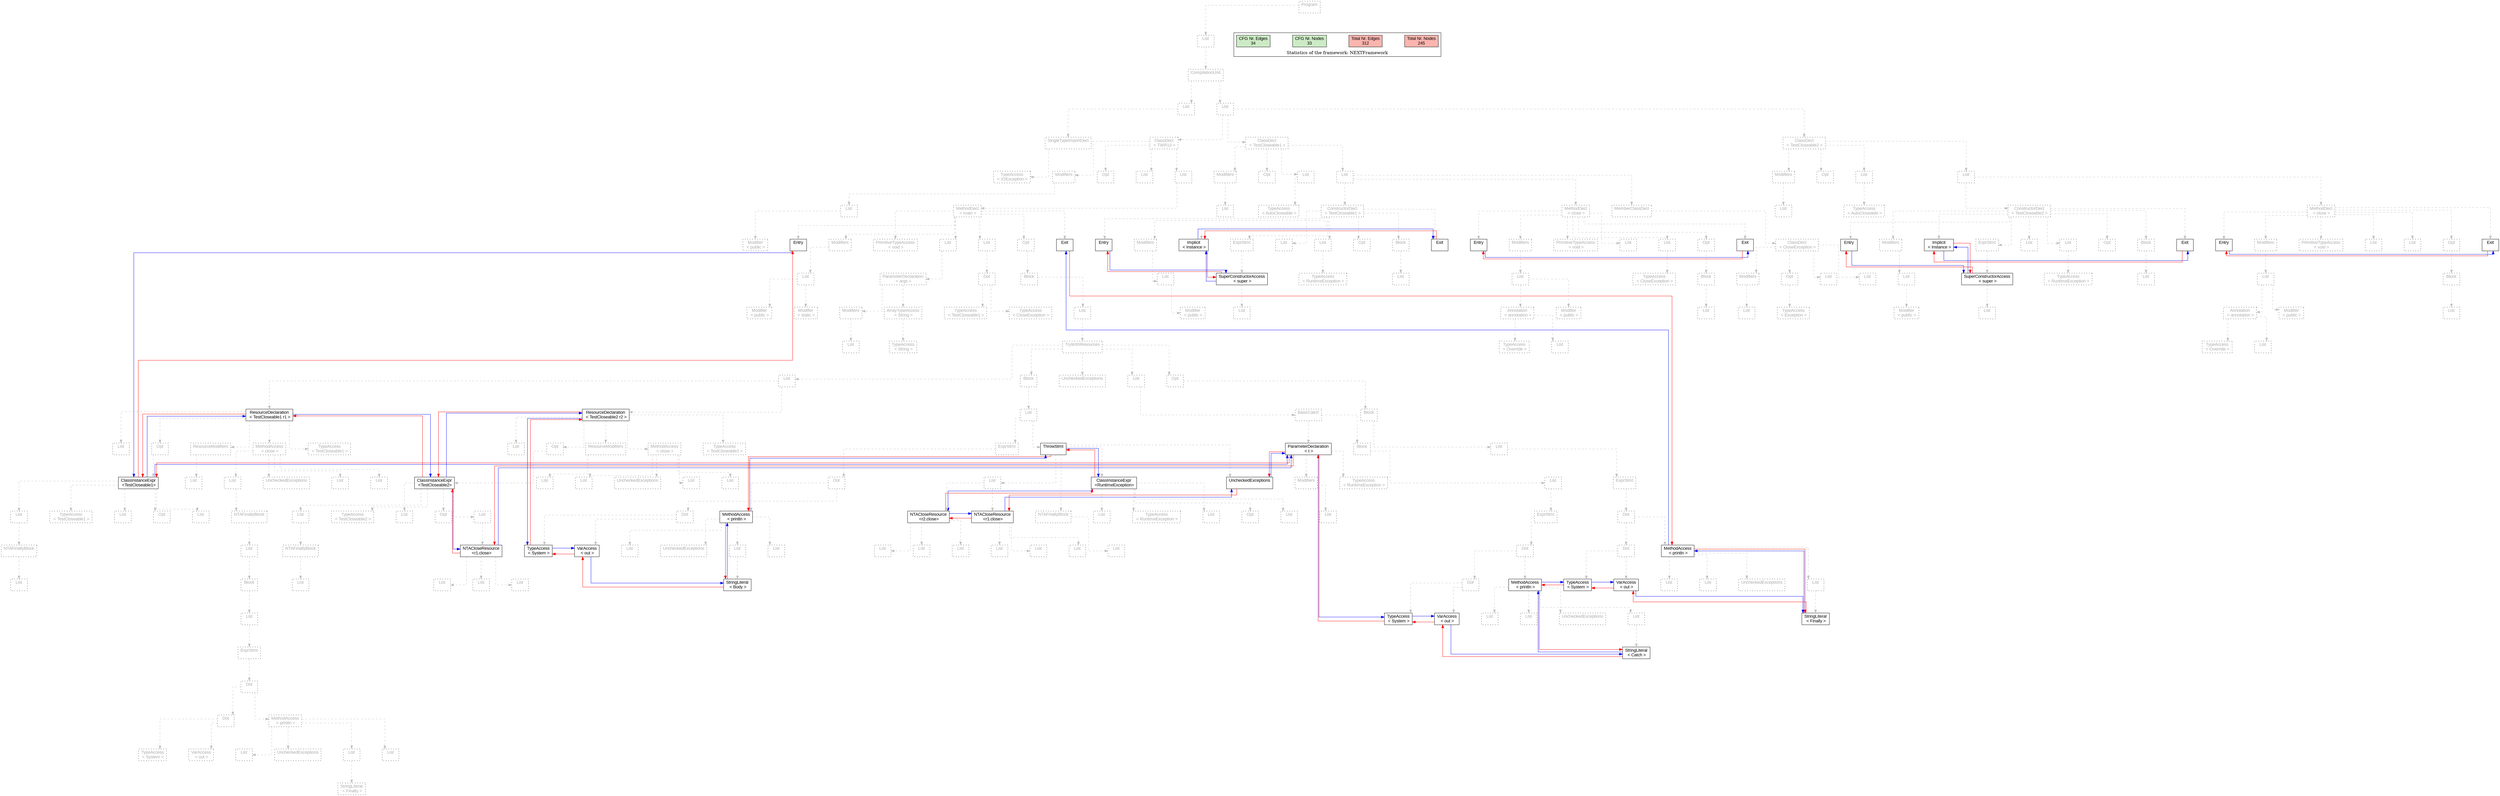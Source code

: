 digraph G {
graph [splines=ortho, nodesep="1", ranksep="1"]
node [shape=rect, fontname=Arial];
{ rank = same; "Program[0]"}
{ rank = same; "List[1]"}
{ rank = same; "CompilationUnit[2]"}
{ rank = same; "List[3]"; "List[6]"}
{ rank = same; "SingleTypeImportDecl[4]"; "ClassDecl[7]"; "ClassDecl[160]"; "ClassDecl[200]"}
{ rank = same; "TypeAccess[5]"; "Modifiers[8]"; "Opt[11]"; "List[12]"; "List[13]"; "Modifiers[161]"; "Opt[163]"; "List[164]"; "List[166]"; "Modifiers[201]"; "Opt[203]"; "List[204]"; "List[206]"}
{ rank = same; "List[9]"; "MethodDecl[14]"; "List[162]"; "TypeAccess[165]"; "ConstructorDecl[167]"; "MethodDecl[177]"; "MemberClassDecl[192]"; "List[202]"; "TypeAccess[205]"; "ConstructorDecl[207]"; "MethodDecl[217]"}
{ rank = same; "Modifier[10]"; "Entry[15]"; "Modifiers[16]"; "PrimitiveTypeAccess[20]"; "List[21]"; "List[27]"; "Opt[31]"; "Exit[32]"; "Entry[168]"; "Implicit[168]"; "Modifiers[168]"; "List[171]"; "List[172]"; "Opt[174]"; "Block[175]"; "Exit[168]"; "ExprStmt[177]"; "Entry[178]"; "Modifiers[179]"; "PrimitiveTypeAccess[185]"; "List[186]"; "List[187]"; "Opt[189]"; "Exit[190]"; "ClassDecl[193]"; "Entry[208]"; "Implicit[208]"; "Modifiers[208]"; "List[211]"; "List[212]"; "Opt[214]"; "Block[215]"; "Exit[208]"; "ExprStmt[217]"; "Entry[218]"; "Modifiers[219]"; "PrimitiveTypeAccess[225]"; "List[226]"; "List[227]"; "Opt[228]"; "Exit[229]"}
{ rank = same; "List[17]"; "ParameterDeclaration[22]"; "Dot[28]"; "Block[32]"; "List[169]"; "TypeAccess[173]"; "List[176]"; "SuperConstructorAccess[178]"; "List[180]"; "TypeAccess[188]"; "Block[190]"; "Modifiers[194]"; "Opt[196]"; "List[198]"; "List[199]"; "List[209]"; "TypeAccess[213]"; "List[216]"; "SuperConstructorAccess[218]"; "List[220]"; "Block[229]"}
{ rank = same; "Modifier[18]"; "Modifier[19]"; "Modifiers[23]"; "ArrayTypeAccess[25]"; "TypeAccess[29]"; "TypeAccess[30]"; "List[33]"; "Modifier[170]"; "List[179]"; "Annotation[181]"; "Modifier[184]"; "List[191]"; "List[195]"; "TypeAccess[197]"; "Modifier[210]"; "List[219]"; "Annotation[221]"; "Modifier[224]"; "List[230]"}
{ rank = same; "List[24]"; "TypeAccess[26]"; "TryWithResources[34]"; "TypeAccess[182]"; "List[183]"; "TypeAccess[222]"; "List[223]"}
{ rank = same; "List[35]"; "Block[93]"; "List[126]"; "Opt[145]"; "UncheckedExceptions[159]"}
{ rank = same; "ResourceDeclaration[36]"; "ResourceDeclaration[70]"; "List[94]"; "BasicCatch[127]"; "Block[146]"}
{ rank = same; "List[57]"; "Opt[58]"; "ResourceModifiers[67]"; "TypeAccess[69]"; "MethodAccess[37]"; "List[76]"; "Opt[77]"; "ResourceModifiers[90]"; "TypeAccess[92]"; "MethodAccess[71]"; "ExprStmt[95]"; "ThrowStmt[106]"; "ParameterDeclaration[128]"; "Block[132]"; "List[147]"}
{ rank = same; "ClassInstanceExpr[59]"; "List[68]"; "List[39]"; "List[40]"; "List[41]"; "UncheckedExceptions[38]"; "ClassInstanceExpr[78]"; "List[91]"; "List[73]"; "List[74]"; "List[75]"; "UncheckedExceptions[72]"; "Dot[96]"; "ClassInstanceExpr[108]"; "UncheckedExceptions[107]"; "List[117]"; "Modifiers[129]"; "TypeAccess[131]"; "List[133]"; "ExprStmt[148]"}
{ rank = same; "TypeAccess[60]"; "List[61]"; "Opt[62]"; "List[63]"; "List[64]"; "NTAFinallyBlock[42]"; "TypeAccess[79]"; "List[80]"; "Opt[81]"; "List[82]"; "List[87]"; "Dot[97]"; "MethodAccess[100]"; "TypeAccess[109]"; "List[110]"; "Opt[111]"; "List[112]"; "List[113]"; "NTAFinallyBlock[115]"; "NTACloseResource[118]"; "NTACloseResource[122]"; "List[130]"; "ExprStmt[134]"; "Dot[149]"}
{ rank = same; "NTAFinallyBlock[65]"; "List[43]"; "NTACloseResource[83]"; "NTAFinallyBlock[88]"; "TypeAccess[98]"; "VarAccess[99]"; "List[102]"; "List[104]"; "List[105]"; "UncheckedExceptions[101]"; "List[116]"; "List[119]"; "List[120]"; "List[121]"; "List[123]"; "List[124]"; "List[125]"; "Dot[135]"; "Dot[150]"; "MethodAccess[153]"}
{ rank = same; "List[66]"; "Block[44]"; "List[84]"; "List[85]"; "List[86]"; "List[89]"; "StringLiteral[103]"; "Dot[136]"; "MethodAccess[139]"; "TypeAccess[151]"; "VarAccess[152]"; "List[155]"; "List[157]"; "List[158]"; "UncheckedExceptions[154]"}
{ rank = same; "List[45]"; "TypeAccess[137]"; "VarAccess[138]"; "List[141]"; "List[143]"; "List[144]"; "UncheckedExceptions[140]"; "StringLiteral[156]"}
{ rank = same; "ExprStmt[46]"; "StringLiteral[142]"}
{ rank = same; "Dot[47]"}
{ rank = same; "Dot[48]"; "MethodAccess[51]"}
{ rank = same; "TypeAccess[49]"; "VarAccess[50]"; "List[53]"; "List[55]"; "List[56]"; "UncheckedExceptions[52]"}
{ rank = same; "StringLiteral[54]"}
"Program[0]" [label="Program\n ", style= dotted   fillcolor="#eeeeee" fontcolor="#aaaaaa"  ]
"List[1]" [label="List\n ", style= dotted   fillcolor="#eeeeee" fontcolor="#aaaaaa"  ]
"CompilationUnit[2]" [label="CompilationUnit\n ", style= dotted   fillcolor="#eeeeee" fontcolor="#aaaaaa"  ]
"List[3]" [label="List\n ", style= dotted   fillcolor="#eeeeee" fontcolor="#aaaaaa"  ]
"SingleTypeImportDecl[4]" [label="SingleTypeImportDecl\n ", style= dotted   fillcolor="#eeeeee" fontcolor="#aaaaaa"  ]
"TypeAccess[5]" [label="TypeAccess\n < IOException >", style= dotted   fillcolor="#eeeeee" fontcolor="#aaaaaa"  ]
"List[6]" [label="List\n ", style= dotted   fillcolor="#eeeeee" fontcolor="#aaaaaa"  ]
"ClassDecl[7]" [label="ClassDecl\n < TWR13 >", style= dotted   fillcolor="#eeeeee" fontcolor="#aaaaaa"  ]
"Modifiers[8]" [label="Modifiers\n ", style= dotted   fillcolor="#eeeeee" fontcolor="#aaaaaa"  ]
"List[9]" [label="List\n ", style= dotted   fillcolor="#eeeeee" fontcolor="#aaaaaa"  ]
"Modifier[10]" [label="Modifier\n < public >", style= dotted   fillcolor="#eeeeee" fontcolor="#aaaaaa"  ]
"Opt[11]" [label="Opt\n ", style= dotted   fillcolor="#eeeeee" fontcolor="#aaaaaa"  ]
"List[12]" [label="List\n ", style= dotted   fillcolor="#eeeeee" fontcolor="#aaaaaa"  ]
"List[13]" [label="List\n ", style= dotted   fillcolor="#eeeeee" fontcolor="#aaaaaa"  ]
"MethodDecl[14]" [label="MethodDecl\n < main >", style= dotted   fillcolor="#eeeeee" fontcolor="#aaaaaa"  ]
"Entry[15]" [label="Entry\n ", fillcolor=white   style=filled  ]
"Modifiers[16]" [label="Modifiers\n ", style= dotted   fillcolor="#eeeeee" fontcolor="#aaaaaa"  ]
"List[17]" [label="List\n ", style= dotted   fillcolor="#eeeeee" fontcolor="#aaaaaa"  ]
"Modifier[18]" [label="Modifier\n < public >", style= dotted   fillcolor="#eeeeee" fontcolor="#aaaaaa"  ]
"Modifier[19]" [label="Modifier\n < static >", style= dotted   fillcolor="#eeeeee" fontcolor="#aaaaaa"  ]
"PrimitiveTypeAccess[20]" [label="PrimitiveTypeAccess\n < void >", style= dotted   fillcolor="#eeeeee" fontcolor="#aaaaaa"  ]
"List[21]" [label="List\n ", style= dotted   fillcolor="#eeeeee" fontcolor="#aaaaaa"  ]
"ParameterDeclaration[22]" [label="ParameterDeclaration\n < args >", style= dotted   fillcolor="#eeeeee" fontcolor="#aaaaaa"  ]
"Modifiers[23]" [label="Modifiers\n ", style= dotted   fillcolor="#eeeeee" fontcolor="#aaaaaa"  ]
"List[24]" [label="List\n ", style= dotted   fillcolor="#eeeeee" fontcolor="#aaaaaa"  ]
"ArrayTypeAccess[25]" [label="ArrayTypeAccess\n < String >", style= dotted   fillcolor="#eeeeee" fontcolor="#aaaaaa"  ]
"TypeAccess[26]" [label="TypeAccess\n < String >", style= dotted   fillcolor="#eeeeee" fontcolor="#aaaaaa"  ]
"List[27]" [label="List\n ", style= dotted   fillcolor="#eeeeee" fontcolor="#aaaaaa"  ]
"Dot[28]" [label="Dot\n ", style= dotted   fillcolor="#eeeeee" fontcolor="#aaaaaa"  ]
"TypeAccess[29]" [label="TypeAccess\n < TestCloseable1 >", style= dotted   fillcolor="#eeeeee" fontcolor="#aaaaaa"  ]
"TypeAccess[30]" [label="TypeAccess\n < CloseException >", style= dotted   fillcolor="#eeeeee" fontcolor="#aaaaaa"  ]
"Opt[31]" [label="Opt\n ", style= dotted   fillcolor="#eeeeee" fontcolor="#aaaaaa"  ]
"Block[32]" [label="Block\n ", style= dotted   fillcolor="#eeeeee" fontcolor="#aaaaaa"  ]
"List[33]" [label="List\n ", style= dotted   fillcolor="#eeeeee" fontcolor="#aaaaaa"  ]
"TryWithResources[34]" [label="TryWithResources\n ", style= dotted   fillcolor="#eeeeee" fontcolor="#aaaaaa"  ]
"List[35]" [label="List\n ", style= dotted   fillcolor="#eeeeee" fontcolor="#aaaaaa"  ]
"ResourceDeclaration[36]" [label="ResourceDeclaration\n < TestCloseable1 r1 >", fillcolor=white   style=filled  ]
"List[57]" [label="List\n ", style= dotted   fillcolor="#eeeeee" fontcolor="#aaaaaa"  ]
"Opt[58]" [label="Opt\n ", style= dotted   fillcolor="#eeeeee" fontcolor="#aaaaaa"  ]
"ClassInstanceExpr[59]" [label="ClassInstanceExpr\n <TestCloseable1>", fillcolor=white   style=filled  ]
"TypeAccess[60]" [label="TypeAccess\n < TestCloseable1 >", style= dotted   fillcolor="#eeeeee" fontcolor="#aaaaaa"  ]
"List[61]" [label="List\n ", style= dotted   fillcolor="#eeeeee" fontcolor="#aaaaaa"  ]
"Opt[62]" [label="Opt\n ", style= dotted   fillcolor="#eeeeee" fontcolor="#aaaaaa"  ]
"List[63]" [label="List\n ", style= dotted   fillcolor="#eeeeee" fontcolor="#aaaaaa"  ]
"List[64]" [label="List\n ", style= dotted   fillcolor="#eeeeee" fontcolor="#aaaaaa"  ]
"NTAFinallyBlock[65]" [label="NTAFinallyBlock\n ", style= dotted   fillcolor="#eeeeee" fontcolor="#aaaaaa"  ]
"List[66]" [label="List\n ", style= dotted   fillcolor="#eeeeee" fontcolor="#aaaaaa"  ]
"ResourceModifiers[67]" [label="ResourceModifiers\n ", style= dotted   fillcolor="#eeeeee" fontcolor="#aaaaaa"  ]
"List[68]" [label="List\n ", style= dotted   fillcolor="#eeeeee" fontcolor="#aaaaaa"  ]
"TypeAccess[69]" [label="TypeAccess\n < TestCloseable1 >", style= dotted   fillcolor="#eeeeee" fontcolor="#aaaaaa"  ]
"MethodAccess[37]" [label="MethodAccess\n < close >", style= dotted   fillcolor="#eeeeee" fontcolor="#aaaaaa"  ]
"List[39]" [label="List\n ", style= dotted   fillcolor="#eeeeee" fontcolor="#aaaaaa"  ]
"List[40]" [label="List\n ", style= dotted   fillcolor="#eeeeee" fontcolor="#aaaaaa"  ]
"List[41]" [label="List\n ", style= dotted   fillcolor="#eeeeee" fontcolor="#aaaaaa"  ]
"NTAFinallyBlock[42]" [label="NTAFinallyBlock\n ", style= dotted   fillcolor="#eeeeee" fontcolor="#aaaaaa"  ]
"List[43]" [label="List\n ", style= dotted   fillcolor="#eeeeee" fontcolor="#aaaaaa"  ]
"Block[44]" [label="Block\n ", style= dotted   fillcolor="#eeeeee" fontcolor="#aaaaaa"  ]
"List[45]" [label="List\n ", style= dotted   fillcolor="#eeeeee" fontcolor="#aaaaaa"  ]
"ExprStmt[46]" [label="ExprStmt\n ", style= dotted   fillcolor="#eeeeee" fontcolor="#aaaaaa"  ]
"Dot[47]" [label="Dot\n ", style= dotted   fillcolor="#eeeeee" fontcolor="#aaaaaa"  ]
"Dot[48]" [label="Dot\n ", style= dotted   fillcolor="#eeeeee" fontcolor="#aaaaaa"  ]
"TypeAccess[49]" [label="TypeAccess\n < System >", style= dotted   fillcolor="#eeeeee" fontcolor="#aaaaaa"  ]
"VarAccess[50]" [label="VarAccess\n < out >", style= dotted   fillcolor="#eeeeee" fontcolor="#aaaaaa"  ]
"MethodAccess[51]" [label="MethodAccess\n < println >", style= dotted   fillcolor="#eeeeee" fontcolor="#aaaaaa"  ]
"List[53]" [label="List\n ", style= dotted   fillcolor="#eeeeee" fontcolor="#aaaaaa"  ]
"StringLiteral[54]" [label="StringLiteral\n < Finally >", style= dotted   fillcolor="#eeeeee" fontcolor="#aaaaaa"  ]
"List[55]" [label="List\n ", style= dotted   fillcolor="#eeeeee" fontcolor="#aaaaaa"  ]
"List[56]" [label="List\n ", style= dotted   fillcolor="#eeeeee" fontcolor="#aaaaaa"  ]
"UncheckedExceptions[52]" [label="UncheckedExceptions\n ", style= dotted   fillcolor="#eeeeee" fontcolor="#aaaaaa"  ]
"UncheckedExceptions[38]" [label="UncheckedExceptions\n ", style= dotted   fillcolor="#eeeeee" fontcolor="#aaaaaa"  ]
"ResourceDeclaration[70]" [label="ResourceDeclaration\n < TestCloseable2 r2 >", fillcolor=white   style=filled  ]
"List[76]" [label="List\n ", style= dotted   fillcolor="#eeeeee" fontcolor="#aaaaaa"  ]
"Opt[77]" [label="Opt\n ", style= dotted   fillcolor="#eeeeee" fontcolor="#aaaaaa"  ]
"ClassInstanceExpr[78]" [label="ClassInstanceExpr\n <TestCloseable2>", fillcolor=white   style=filled  ]
"TypeAccess[79]" [label="TypeAccess\n < TestCloseable2 >", style= dotted   fillcolor="#eeeeee" fontcolor="#aaaaaa"  ]
"List[80]" [label="List\n ", style= dotted   fillcolor="#eeeeee" fontcolor="#aaaaaa"  ]
"Opt[81]" [label="Opt\n ", style= dotted   fillcolor="#eeeeee" fontcolor="#aaaaaa"  ]
"List[82]" [label="List\n ", style= dotted   fillcolor="#eeeeee" fontcolor="#aaaaaa"  ]
"NTACloseResource[83]" [label="NTACloseResource\n <r1.close>", fillcolor=white   style=filled  ]
"List[84]" [label="List\n ", style= dotted   fillcolor="#eeeeee" fontcolor="#aaaaaa"  ]
"List[85]" [label="List\n ", style= dotted   fillcolor="#eeeeee" fontcolor="#aaaaaa"  ]
"List[86]" [label="List\n ", style= dotted   fillcolor="#eeeeee" fontcolor="#aaaaaa"  ]
"List[87]" [label="List\n ", style= dotted   fillcolor="#eeeeee" fontcolor="#aaaaaa"  ]
"NTAFinallyBlock[88]" [label="NTAFinallyBlock\n ", style= dotted   fillcolor="#eeeeee" fontcolor="#aaaaaa"  ]
"List[89]" [label="List\n ", style= dotted   fillcolor="#eeeeee" fontcolor="#aaaaaa"  ]
"ResourceModifiers[90]" [label="ResourceModifiers\n ", style= dotted   fillcolor="#eeeeee" fontcolor="#aaaaaa"  ]
"List[91]" [label="List\n ", style= dotted   fillcolor="#eeeeee" fontcolor="#aaaaaa"  ]
"TypeAccess[92]" [label="TypeAccess\n < TestCloseable2 >", style= dotted   fillcolor="#eeeeee" fontcolor="#aaaaaa"  ]
"MethodAccess[71]" [label="MethodAccess\n < close >", style= dotted   fillcolor="#eeeeee" fontcolor="#aaaaaa"  ]
"List[73]" [label="List\n ", style= dotted   fillcolor="#eeeeee" fontcolor="#aaaaaa"  ]
"List[74]" [label="List\n ", style= dotted   fillcolor="#eeeeee" fontcolor="#aaaaaa"  ]
"List[75]" [label="List\n ", style= dotted   fillcolor="#eeeeee" fontcolor="#aaaaaa"  ]
"UncheckedExceptions[72]" [label="UncheckedExceptions\n ", style= dotted   fillcolor="#eeeeee" fontcolor="#aaaaaa"  ]
"Block[93]" [label="Block\n ", style= dotted   fillcolor="#eeeeee" fontcolor="#aaaaaa"  ]
"List[94]" [label="List\n ", style= dotted   fillcolor="#eeeeee" fontcolor="#aaaaaa"  ]
"ExprStmt[95]" [label="ExprStmt\n ", style= dotted   fillcolor="#eeeeee" fontcolor="#aaaaaa"  ]
"Dot[96]" [label="Dot\n ", style= dotted   fillcolor="#eeeeee" fontcolor="#aaaaaa"  ]
"Dot[97]" [label="Dot\n ", style= dotted   fillcolor="#eeeeee" fontcolor="#aaaaaa"  ]
"TypeAccess[98]" [label="TypeAccess\n < System >", fillcolor=white   style=filled  ]
"VarAccess[99]" [label="VarAccess\n < out >", fillcolor=white   style=filled  ]
"MethodAccess[100]" [label="MethodAccess\n < println >", fillcolor=white   style=filled  ]
"List[102]" [label="List\n ", style= dotted   fillcolor="#eeeeee" fontcolor="#aaaaaa"  ]
"StringLiteral[103]" [label="StringLiteral\n < Body >", fillcolor=white   style=filled  ]
"List[104]" [label="List\n ", style= dotted   fillcolor="#eeeeee" fontcolor="#aaaaaa"  ]
"List[105]" [label="List\n ", style= dotted   fillcolor="#eeeeee" fontcolor="#aaaaaa"  ]
"UncheckedExceptions[101]" [label="UncheckedExceptions\n ", style= dotted   fillcolor="#eeeeee" fontcolor="#aaaaaa"  ]
"ThrowStmt[106]" [label="ThrowStmt\n ", fillcolor=white   style=filled  ]
"ClassInstanceExpr[108]" [label="ClassInstanceExpr\n <RuntimeException>", fillcolor=white   style=filled  ]
"TypeAccess[109]" [label="TypeAccess\n < RuntimeException >", style= dotted   fillcolor="#eeeeee" fontcolor="#aaaaaa"  ]
"List[110]" [label="List\n ", style= dotted   fillcolor="#eeeeee" fontcolor="#aaaaaa"  ]
"Opt[111]" [label="Opt\n ", style= dotted   fillcolor="#eeeeee" fontcolor="#aaaaaa"  ]
"List[112]" [label="List\n ", style= dotted   fillcolor="#eeeeee" fontcolor="#aaaaaa"  ]
"List[113]" [label="List\n ", style= dotted   fillcolor="#eeeeee" fontcolor="#aaaaaa"  ]
"NTAFinallyBlock[115]" [label="NTAFinallyBlock\n ", style= dotted   fillcolor="#eeeeee" fontcolor="#aaaaaa"  ]
"List[116]" [label="List\n ", style= dotted   fillcolor="#eeeeee" fontcolor="#aaaaaa"  ]
"UncheckedExceptions[107]" [label="UncheckedExceptions\n ", fillcolor=white   style=filled  ]
"List[117]" [label="List\n ", style= dotted   fillcolor="#eeeeee" fontcolor="#aaaaaa"  ]
"NTACloseResource[118]" [label="NTACloseResource\n <r2.close>", fillcolor=white   style=filled  ]
"List[119]" [label="List\n ", style= dotted   fillcolor="#eeeeee" fontcolor="#aaaaaa"  ]
"List[120]" [label="List\n ", style= dotted   fillcolor="#eeeeee" fontcolor="#aaaaaa"  ]
"List[121]" [label="List\n ", style= dotted   fillcolor="#eeeeee" fontcolor="#aaaaaa"  ]
"NTACloseResource[122]" [label="NTACloseResource\n <r1.close>", fillcolor=white   style=filled  ]
"List[123]" [label="List\n ", style= dotted   fillcolor="#eeeeee" fontcolor="#aaaaaa"  ]
"List[124]" [label="List\n ", style= dotted   fillcolor="#eeeeee" fontcolor="#aaaaaa"  ]
"List[125]" [label="List\n ", style= dotted   fillcolor="#eeeeee" fontcolor="#aaaaaa"  ]
"List[126]" [label="List\n ", style= dotted   fillcolor="#eeeeee" fontcolor="#aaaaaa"  ]
"BasicCatch[127]" [label="BasicCatch\n ", style= dotted   fillcolor="#eeeeee" fontcolor="#aaaaaa"  ]
"ParameterDeclaration[128]" [label="ParameterDeclaration\n < t >", fillcolor=white   style=filled  ]
"Modifiers[129]" [label="Modifiers\n ", style= dotted   fillcolor="#eeeeee" fontcolor="#aaaaaa"  ]
"List[130]" [label="List\n ", style= dotted   fillcolor="#eeeeee" fontcolor="#aaaaaa"  ]
"TypeAccess[131]" [label="TypeAccess\n < RuntimeException >", style= dotted   fillcolor="#eeeeee" fontcolor="#aaaaaa"  ]
"Block[132]" [label="Block\n ", style= dotted   fillcolor="#eeeeee" fontcolor="#aaaaaa"  ]
"List[133]" [label="List\n ", style= dotted   fillcolor="#eeeeee" fontcolor="#aaaaaa"  ]
"ExprStmt[134]" [label="ExprStmt\n ", style= dotted   fillcolor="#eeeeee" fontcolor="#aaaaaa"  ]
"Dot[135]" [label="Dot\n ", style= dotted   fillcolor="#eeeeee" fontcolor="#aaaaaa"  ]
"Dot[136]" [label="Dot\n ", style= dotted   fillcolor="#eeeeee" fontcolor="#aaaaaa"  ]
"TypeAccess[137]" [label="TypeAccess\n < System >", fillcolor=white   style=filled  ]
"VarAccess[138]" [label="VarAccess\n < out >", fillcolor=white   style=filled  ]
"MethodAccess[139]" [label="MethodAccess\n < println >", fillcolor=white   style=filled  ]
"List[141]" [label="List\n ", style= dotted   fillcolor="#eeeeee" fontcolor="#aaaaaa"  ]
"StringLiteral[142]" [label="StringLiteral\n < Catch >", fillcolor=white   style=filled  ]
"List[143]" [label="List\n ", style= dotted   fillcolor="#eeeeee" fontcolor="#aaaaaa"  ]
"List[144]" [label="List\n ", style= dotted   fillcolor="#eeeeee" fontcolor="#aaaaaa"  ]
"UncheckedExceptions[140]" [label="UncheckedExceptions\n ", style= dotted   fillcolor="#eeeeee" fontcolor="#aaaaaa"  ]
"Opt[145]" [label="Opt\n ", style= dotted   fillcolor="#eeeeee" fontcolor="#aaaaaa"  ]
"Block[146]" [label="Block\n ", style= dotted   fillcolor="#eeeeee" fontcolor="#aaaaaa"  ]
"List[147]" [label="List\n ", style= dotted   fillcolor="#eeeeee" fontcolor="#aaaaaa"  ]
"ExprStmt[148]" [label="ExprStmt\n ", style= dotted   fillcolor="#eeeeee" fontcolor="#aaaaaa"  ]
"Dot[149]" [label="Dot\n ", style= dotted   fillcolor="#eeeeee" fontcolor="#aaaaaa"  ]
"Dot[150]" [label="Dot\n ", style= dotted   fillcolor="#eeeeee" fontcolor="#aaaaaa"  ]
"TypeAccess[151]" [label="TypeAccess\n < System >", fillcolor=white   style=filled  ]
"VarAccess[152]" [label="VarAccess\n < out >", fillcolor=white   style=filled  ]
"MethodAccess[153]" [label="MethodAccess\n < println >", fillcolor=white   style=filled  ]
"List[155]" [label="List\n ", style= dotted   fillcolor="#eeeeee" fontcolor="#aaaaaa"  ]
"StringLiteral[156]" [label="StringLiteral\n < Finally >", fillcolor=white   style=filled  ]
"List[157]" [label="List\n ", style= dotted   fillcolor="#eeeeee" fontcolor="#aaaaaa"  ]
"List[158]" [label="List\n ", style= dotted   fillcolor="#eeeeee" fontcolor="#aaaaaa"  ]
"UncheckedExceptions[154]" [label="UncheckedExceptions\n ", style= dotted   fillcolor="#eeeeee" fontcolor="#aaaaaa"  ]
"UncheckedExceptions[159]" [label="UncheckedExceptions\n ", style= dotted   fillcolor="#eeeeee" fontcolor="#aaaaaa"  ]
"Exit[32]" [label="Exit\n ", fillcolor=white   style=filled  ]
"ClassDecl[160]" [label="ClassDecl\n < TestCloseable1 >", style= dotted   fillcolor="#eeeeee" fontcolor="#aaaaaa"  ]
"Modifiers[161]" [label="Modifiers\n ", style= dotted   fillcolor="#eeeeee" fontcolor="#aaaaaa"  ]
"List[162]" [label="List\n ", style= dotted   fillcolor="#eeeeee" fontcolor="#aaaaaa"  ]
"Opt[163]" [label="Opt\n ", style= dotted   fillcolor="#eeeeee" fontcolor="#aaaaaa"  ]
"List[164]" [label="List\n ", style= dotted   fillcolor="#eeeeee" fontcolor="#aaaaaa"  ]
"TypeAccess[165]" [label="TypeAccess\n < AutoCloseable >", style= dotted   fillcolor="#eeeeee" fontcolor="#aaaaaa"  ]
"List[166]" [label="List\n ", style= dotted   fillcolor="#eeeeee" fontcolor="#aaaaaa"  ]
"ConstructorDecl[167]" [label="ConstructorDecl\n < TestCloseable1 >", style= dotted   fillcolor="#eeeeee" fontcolor="#aaaaaa"  ]
"Entry[168]" [label="Entry\n ", fillcolor=white   style=filled  ]
"Implicit[168]" [label="Implicit\n < Instance >", fillcolor=white   style=filled  ]
"Modifiers[168]" [label="Modifiers\n ", style= dotted   fillcolor="#eeeeee" fontcolor="#aaaaaa"  ]
"List[169]" [label="List\n ", style= dotted   fillcolor="#eeeeee" fontcolor="#aaaaaa"  ]
"Modifier[170]" [label="Modifier\n < public >", style= dotted   fillcolor="#eeeeee" fontcolor="#aaaaaa"  ]
"List[171]" [label="List\n ", style= dotted   fillcolor="#eeeeee" fontcolor="#aaaaaa"  ]
"List[172]" [label="List\n ", style= dotted   fillcolor="#eeeeee" fontcolor="#aaaaaa"  ]
"TypeAccess[173]" [label="TypeAccess\n < RuntimeException >", style= dotted   fillcolor="#eeeeee" fontcolor="#aaaaaa"  ]
"Opt[174]" [label="Opt\n ", style= dotted   fillcolor="#eeeeee" fontcolor="#aaaaaa"  ]
"Block[175]" [label="Block\n ", style= dotted   fillcolor="#eeeeee" fontcolor="#aaaaaa"  ]
"List[176]" [label="List\n ", style= dotted   fillcolor="#eeeeee" fontcolor="#aaaaaa"  ]
"Exit[168]" [label="Exit\n ", fillcolor=white   style=filled  ]
"ExprStmt[177]" [label="ExprStmt\n ", style= dotted   fillcolor="#eeeeee" fontcolor="#aaaaaa"  ]
"SuperConstructorAccess[178]" [label="SuperConstructorAccess\n < super >", fillcolor=white   style=filled  ]
"List[179]" [label="List\n ", style= dotted   fillcolor="#eeeeee" fontcolor="#aaaaaa"  ]
"MethodDecl[177]" [label="MethodDecl\n < close >", style= dotted   fillcolor="#eeeeee" fontcolor="#aaaaaa"  ]
"Entry[178]" [label="Entry\n ", fillcolor=white   style=filled  ]
"Modifiers[179]" [label="Modifiers\n ", style= dotted   fillcolor="#eeeeee" fontcolor="#aaaaaa"  ]
"List[180]" [label="List\n ", style= dotted   fillcolor="#eeeeee" fontcolor="#aaaaaa"  ]
"Annotation[181]" [label="Annotation\n < annotation >", style= dotted   fillcolor="#eeeeee" fontcolor="#aaaaaa"  ]
"TypeAccess[182]" [label="TypeAccess\n < Override >", style= dotted   fillcolor="#eeeeee" fontcolor="#aaaaaa"  ]
"List[183]" [label="List\n ", style= dotted   fillcolor="#eeeeee" fontcolor="#aaaaaa"  ]
"Modifier[184]" [label="Modifier\n < public >", style= dotted   fillcolor="#eeeeee" fontcolor="#aaaaaa"  ]
"PrimitiveTypeAccess[185]" [label="PrimitiveTypeAccess\n < void >", style= dotted   fillcolor="#eeeeee" fontcolor="#aaaaaa"  ]
"List[186]" [label="List\n ", style= dotted   fillcolor="#eeeeee" fontcolor="#aaaaaa"  ]
"List[187]" [label="List\n ", style= dotted   fillcolor="#eeeeee" fontcolor="#aaaaaa"  ]
"TypeAccess[188]" [label="TypeAccess\n < CloseException >", style= dotted   fillcolor="#eeeeee" fontcolor="#aaaaaa"  ]
"Opt[189]" [label="Opt\n ", style= dotted   fillcolor="#eeeeee" fontcolor="#aaaaaa"  ]
"Block[190]" [label="Block\n ", style= dotted   fillcolor="#eeeeee" fontcolor="#aaaaaa"  ]
"List[191]" [label="List\n ", style= dotted   fillcolor="#eeeeee" fontcolor="#aaaaaa"  ]
"Exit[190]" [label="Exit\n ", fillcolor=white   style=filled  ]
"MemberClassDecl[192]" [label="MemberClassDecl\n ", style= dotted   fillcolor="#eeeeee" fontcolor="#aaaaaa"  ]
"ClassDecl[193]" [label="ClassDecl\n < CloseException >", style= dotted   fillcolor="#eeeeee" fontcolor="#aaaaaa"  ]
"Modifiers[194]" [label="Modifiers\n ", style= dotted   fillcolor="#eeeeee" fontcolor="#aaaaaa"  ]
"List[195]" [label="List\n ", style= dotted   fillcolor="#eeeeee" fontcolor="#aaaaaa"  ]
"Opt[196]" [label="Opt\n ", style= dotted   fillcolor="#eeeeee" fontcolor="#aaaaaa"  ]
"TypeAccess[197]" [label="TypeAccess\n < Exception >", style= dotted   fillcolor="#eeeeee" fontcolor="#aaaaaa"  ]
"List[198]" [label="List\n ", style= dotted   fillcolor="#eeeeee" fontcolor="#aaaaaa"  ]
"List[199]" [label="List\n ", style= dotted   fillcolor="#eeeeee" fontcolor="#aaaaaa"  ]
"ClassDecl[200]" [label="ClassDecl\n < TestCloseable2 >", style= dotted   fillcolor="#eeeeee" fontcolor="#aaaaaa"  ]
"Modifiers[201]" [label="Modifiers\n ", style= dotted   fillcolor="#eeeeee" fontcolor="#aaaaaa"  ]
"List[202]" [label="List\n ", style= dotted   fillcolor="#eeeeee" fontcolor="#aaaaaa"  ]
"Opt[203]" [label="Opt\n ", style= dotted   fillcolor="#eeeeee" fontcolor="#aaaaaa"  ]
"List[204]" [label="List\n ", style= dotted   fillcolor="#eeeeee" fontcolor="#aaaaaa"  ]
"TypeAccess[205]" [label="TypeAccess\n < AutoCloseable >", style= dotted   fillcolor="#eeeeee" fontcolor="#aaaaaa"  ]
"List[206]" [label="List\n ", style= dotted   fillcolor="#eeeeee" fontcolor="#aaaaaa"  ]
"ConstructorDecl[207]" [label="ConstructorDecl\n < TestCloseable2 >", style= dotted   fillcolor="#eeeeee" fontcolor="#aaaaaa"  ]
"Entry[208]" [label="Entry\n ", fillcolor=white   style=filled  ]
"Implicit[208]" [label="Implicit\n < Instance >", fillcolor=white   style=filled  ]
"Modifiers[208]" [label="Modifiers\n ", style= dotted   fillcolor="#eeeeee" fontcolor="#aaaaaa"  ]
"List[209]" [label="List\n ", style= dotted   fillcolor="#eeeeee" fontcolor="#aaaaaa"  ]
"Modifier[210]" [label="Modifier\n < public >", style= dotted   fillcolor="#eeeeee" fontcolor="#aaaaaa"  ]
"List[211]" [label="List\n ", style= dotted   fillcolor="#eeeeee" fontcolor="#aaaaaa"  ]
"List[212]" [label="List\n ", style= dotted   fillcolor="#eeeeee" fontcolor="#aaaaaa"  ]
"TypeAccess[213]" [label="TypeAccess\n < RuntimeException >", style= dotted   fillcolor="#eeeeee" fontcolor="#aaaaaa"  ]
"Opt[214]" [label="Opt\n ", style= dotted   fillcolor="#eeeeee" fontcolor="#aaaaaa"  ]
"Block[215]" [label="Block\n ", style= dotted   fillcolor="#eeeeee" fontcolor="#aaaaaa"  ]
"List[216]" [label="List\n ", style= dotted   fillcolor="#eeeeee" fontcolor="#aaaaaa"  ]
"Exit[208]" [label="Exit\n ", fillcolor=white   style=filled  ]
"ExprStmt[217]" [label="ExprStmt\n ", style= dotted   fillcolor="#eeeeee" fontcolor="#aaaaaa"  ]
"SuperConstructorAccess[218]" [label="SuperConstructorAccess\n < super >", fillcolor=white   style=filled  ]
"List[219]" [label="List\n ", style= dotted   fillcolor="#eeeeee" fontcolor="#aaaaaa"  ]
"MethodDecl[217]" [label="MethodDecl\n < close >", style= dotted   fillcolor="#eeeeee" fontcolor="#aaaaaa"  ]
"Entry[218]" [label="Entry\n ", fillcolor=white   style=filled  ]
"Modifiers[219]" [label="Modifiers\n ", style= dotted   fillcolor="#eeeeee" fontcolor="#aaaaaa"  ]
"List[220]" [label="List\n ", style= dotted   fillcolor="#eeeeee" fontcolor="#aaaaaa"  ]
"Annotation[221]" [label="Annotation\n < annotation >", style= dotted   fillcolor="#eeeeee" fontcolor="#aaaaaa"  ]
"TypeAccess[222]" [label="TypeAccess\n < Override >", style= dotted   fillcolor="#eeeeee" fontcolor="#aaaaaa"  ]
"List[223]" [label="List\n ", style= dotted   fillcolor="#eeeeee" fontcolor="#aaaaaa"  ]
"Modifier[224]" [label="Modifier\n < public >", style= dotted   fillcolor="#eeeeee" fontcolor="#aaaaaa"  ]
"PrimitiveTypeAccess[225]" [label="PrimitiveTypeAccess\n < void >", style= dotted   fillcolor="#eeeeee" fontcolor="#aaaaaa"  ]
"List[226]" [label="List\n ", style= dotted   fillcolor="#eeeeee" fontcolor="#aaaaaa"  ]
"List[227]" [label="List\n ", style= dotted   fillcolor="#eeeeee" fontcolor="#aaaaaa"  ]
"Opt[228]" [label="Opt\n ", style= dotted   fillcolor="#eeeeee" fontcolor="#aaaaaa"  ]
"Block[229]" [label="Block\n ", style= dotted   fillcolor="#eeeeee" fontcolor="#aaaaaa"  ]
"List[230]" [label="List\n ", style= dotted   fillcolor="#eeeeee" fontcolor="#aaaaaa"  ]
"Exit[229]" [label="Exit\n ", fillcolor=white   style=filled  ]
"SingleTypeImportDecl[4]" -> "TypeAccess[5]" [style=dashed, color=gray]
"List[3]" -> "SingleTypeImportDecl[4]" [style=dashed, color=gray]
"CompilationUnit[2]" -> "List[3]" [style=dashed, color=gray]
"List[9]" -> "Modifier[10]" [style=dashed, color=gray]
"Modifiers[8]" -> "List[9]" [style=dashed, color=gray]
"ClassDecl[7]" -> "Modifiers[8]" [style=dashed, color=gray]
"ClassDecl[7]" -> "Opt[11]" [style=dashed, color=gray]
"ClassDecl[7]" -> "List[12]" [style=dashed, color=gray]
"MethodDecl[14]" -> "Entry[15]" [style=dashed, color=gray]
"List[17]" -> "Modifier[18]" [style=dashed, color=gray]
"List[17]" -> "Modifier[19]" [style=dashed, color=gray]
"Modifiers[16]" -> "List[17]" [style=dashed, color=gray]
"MethodDecl[14]" -> "Modifiers[16]" [style=dashed, color=gray]
"MethodDecl[14]" -> "PrimitiveTypeAccess[20]" [style=dashed, color=gray]
"Modifiers[23]" -> "List[24]" [style=dashed, color=gray]
"ParameterDeclaration[22]" -> "Modifiers[23]" [style=dashed, color=gray]
"ArrayTypeAccess[25]" -> "TypeAccess[26]" [style=dashed, color=gray]
"ParameterDeclaration[22]" -> "ArrayTypeAccess[25]" [style=dashed, color=gray]
"List[21]" -> "ParameterDeclaration[22]" [style=dashed, color=gray]
"MethodDecl[14]" -> "List[21]" [style=dashed, color=gray]
"Dot[28]" -> "TypeAccess[29]" [style=dashed, color=gray]
"Dot[28]" -> "TypeAccess[30]" [style=dashed, color=gray]
"List[27]" -> "Dot[28]" [style=dashed, color=gray]
"MethodDecl[14]" -> "List[27]" [style=dashed, color=gray]
"ResourceDeclaration[36]" -> "List[57]" [style=dashed, color=gray]
"ClassInstanceExpr[59]" -> "TypeAccess[60]" [style=dashed, color=gray]
"ClassInstanceExpr[59]" -> "List[61]" [style=dashed, color=gray]
"ClassInstanceExpr[59]" -> "Opt[62]" [style=dashed, color=gray]
"ClassInstanceExpr[59]" -> "List[63]" [style=dashed, color=gray]
"NTAFinallyBlock[65]" -> "List[66]" [style=dashed, color=gray]
"List[64]" -> "NTAFinallyBlock[65]" [style=dashed, color=gray]
"ClassInstanceExpr[59]" -> "List[64]" [style=dashed, color=gray]
"Opt[58]" -> "ClassInstanceExpr[59]" [style=dashed, color=gray]
"ResourceDeclaration[36]" -> "Opt[58]" [style=dashed, color=gray]
"ResourceModifiers[67]" -> "List[68]" [style=dashed, color=gray]
"ResourceDeclaration[36]" -> "ResourceModifiers[67]" [style=dashed, color=gray]
"ResourceDeclaration[36]" -> "TypeAccess[69]" [style=dashed, color=gray]
"MethodAccess[37]" -> "List[39]" [style=dashed, color=gray]
"MethodAccess[37]" -> "List[40]" [style=dashed, color=gray]
"Dot[48]" -> "TypeAccess[49]" [style=dashed, color=gray]
"Dot[48]" -> "VarAccess[50]" [style=dashed, color=gray]
"Dot[47]" -> "Dot[48]" [style=dashed, color=gray]
"List[53]" -> "StringLiteral[54]" [style=dashed, color=gray]
"MethodAccess[51]" -> "List[53]" [style=dashed, color=gray]
"MethodAccess[51]" -> "List[55]" [style=dashed, color=gray]
"MethodAccess[51]" -> "List[56]" [style=dashed, color=gray]
"MethodAccess[51]" -> "UncheckedExceptions[52]" [style=dashed, color=gray]
"Dot[47]" -> "MethodAccess[51]" [style=dashed, color=gray]
"ExprStmt[46]" -> "Dot[47]" [style=dashed, color=gray]
"List[45]" -> "ExprStmt[46]" [style=dashed, color=gray]
"Block[44]" -> "List[45]" [style=dashed, color=gray]
"List[43]" -> "Block[44]" [style=dashed, color=gray]
"NTAFinallyBlock[42]" -> "List[43]" [style=dashed, color=gray]
"List[41]" -> "NTAFinallyBlock[42]" [style=dashed, color=gray]
"MethodAccess[37]" -> "List[41]" [style=dashed, color=gray]
"MethodAccess[37]" -> "UncheckedExceptions[38]" [style=dashed, color=gray]
"ResourceDeclaration[36]" -> "MethodAccess[37]" [style=dashed, color=gray]
"List[35]" -> "ResourceDeclaration[36]" [style=dashed, color=gray]
"ResourceDeclaration[70]" -> "List[76]" [style=dashed, color=gray]
"ClassInstanceExpr[78]" -> "TypeAccess[79]" [style=dashed, color=gray]
"ClassInstanceExpr[78]" -> "List[80]" [style=dashed, color=gray]
"ClassInstanceExpr[78]" -> "Opt[81]" [style=dashed, color=gray]
"NTACloseResource[83]" -> "List[84]" [style=dashed, color=gray]
"NTACloseResource[83]" -> "List[85]" [style=dashed, color=gray]
"NTACloseResource[83]" -> "List[86]" [style=dashed, color=gray]
"List[82]" -> "NTACloseResource[83]" [style=dashed, color=gray]
"ClassInstanceExpr[78]" -> "List[82]" [style=dashed, color=gray]
"NTAFinallyBlock[88]" -> "List[89]" [style=dashed, color=gray]
"List[87]" -> "NTAFinallyBlock[88]" [style=dashed, color=gray]
"ClassInstanceExpr[78]" -> "List[87]" [style=dashed, color=gray]
"Opt[77]" -> "ClassInstanceExpr[78]" [style=dashed, color=gray]
"ResourceDeclaration[70]" -> "Opt[77]" [style=dashed, color=gray]
"ResourceModifiers[90]" -> "List[91]" [style=dashed, color=gray]
"ResourceDeclaration[70]" -> "ResourceModifiers[90]" [style=dashed, color=gray]
"ResourceDeclaration[70]" -> "TypeAccess[92]" [style=dashed, color=gray]
"MethodAccess[71]" -> "List[73]" [style=dashed, color=gray]
"MethodAccess[71]" -> "List[74]" [style=dashed, color=gray]
"MethodAccess[71]" -> "List[75]" [style=dashed, color=gray]
"MethodAccess[71]" -> "UncheckedExceptions[72]" [style=dashed, color=gray]
"ResourceDeclaration[70]" -> "MethodAccess[71]" [style=dashed, color=gray]
"List[35]" -> "ResourceDeclaration[70]" [style=dashed, color=gray]
"TryWithResources[34]" -> "List[35]" [style=dashed, color=gray]
"Dot[97]" -> "TypeAccess[98]" [style=dashed, color=gray]
"Dot[97]" -> "VarAccess[99]" [style=dashed, color=gray]
"Dot[96]" -> "Dot[97]" [style=dashed, color=gray]
"List[102]" -> "StringLiteral[103]" [style=dashed, color=gray]
"MethodAccess[100]" -> "List[102]" [style=dashed, color=gray]
"MethodAccess[100]" -> "List[104]" [style=dashed, color=gray]
"MethodAccess[100]" -> "List[105]" [style=dashed, color=gray]
"MethodAccess[100]" -> "UncheckedExceptions[101]" [style=dashed, color=gray]
"Dot[96]" -> "MethodAccess[100]" [style=dashed, color=gray]
"ExprStmt[95]" -> "Dot[96]" [style=dashed, color=gray]
"List[94]" -> "ExprStmt[95]" [style=dashed, color=gray]
"ClassInstanceExpr[108]" -> "TypeAccess[109]" [style=dashed, color=gray]
"ClassInstanceExpr[108]" -> "List[110]" [style=dashed, color=gray]
"ClassInstanceExpr[108]" -> "Opt[111]" [style=dashed, color=gray]
"ClassInstanceExpr[108]" -> "List[112]" [style=dashed, color=gray]
"ClassInstanceExpr[108]" -> "List[113]" [style=dashed, color=gray]
"ThrowStmt[106]" -> "ClassInstanceExpr[108]" [style=dashed, color=gray]
"NTAFinallyBlock[115]" -> "List[116]" [style=dashed, color=gray]
"ThrowStmt[106]" -> "NTAFinallyBlock[115]" [style=dashed, color=gray]
"ThrowStmt[106]" -> "UncheckedExceptions[107]" [style=dashed, color=gray]
"NTACloseResource[118]" -> "List[119]" [style=dashed, color=gray]
"NTACloseResource[118]" -> "List[120]" [style=dashed, color=gray]
"NTACloseResource[118]" -> "List[121]" [style=dashed, color=gray]
"List[117]" -> "NTACloseResource[118]" [style=dashed, color=gray]
"NTACloseResource[122]" -> "List[123]" [style=dashed, color=gray]
"NTACloseResource[122]" -> "List[124]" [style=dashed, color=gray]
"NTACloseResource[122]" -> "List[125]" [style=dashed, color=gray]
"List[117]" -> "NTACloseResource[122]" [style=dashed, color=gray]
"ThrowStmt[106]" -> "List[117]" [style=dashed, color=gray]
"List[94]" -> "ThrowStmt[106]" [style=dashed, color=gray]
"Block[93]" -> "List[94]" [style=dashed, color=gray]
"TryWithResources[34]" -> "Block[93]" [style=dashed, color=gray]
"Modifiers[129]" -> "List[130]" [style=dashed, color=gray]
"ParameterDeclaration[128]" -> "Modifiers[129]" [style=dashed, color=gray]
"ParameterDeclaration[128]" -> "TypeAccess[131]" [style=dashed, color=gray]
"BasicCatch[127]" -> "ParameterDeclaration[128]" [style=dashed, color=gray]
"Dot[136]" -> "TypeAccess[137]" [style=dashed, color=gray]
"Dot[136]" -> "VarAccess[138]" [style=dashed, color=gray]
"Dot[135]" -> "Dot[136]" [style=dashed, color=gray]
"List[141]" -> "StringLiteral[142]" [style=dashed, color=gray]
"MethodAccess[139]" -> "List[141]" [style=dashed, color=gray]
"MethodAccess[139]" -> "List[143]" [style=dashed, color=gray]
"MethodAccess[139]" -> "List[144]" [style=dashed, color=gray]
"MethodAccess[139]" -> "UncheckedExceptions[140]" [style=dashed, color=gray]
"Dot[135]" -> "MethodAccess[139]" [style=dashed, color=gray]
"ExprStmt[134]" -> "Dot[135]" [style=dashed, color=gray]
"List[133]" -> "ExprStmt[134]" [style=dashed, color=gray]
"Block[132]" -> "List[133]" [style=dashed, color=gray]
"BasicCatch[127]" -> "Block[132]" [style=dashed, color=gray]
"List[126]" -> "BasicCatch[127]" [style=dashed, color=gray]
"TryWithResources[34]" -> "List[126]" [style=dashed, color=gray]
"Dot[150]" -> "TypeAccess[151]" [style=dashed, color=gray]
"Dot[150]" -> "VarAccess[152]" [style=dashed, color=gray]
"Dot[149]" -> "Dot[150]" [style=dashed, color=gray]
"List[155]" -> "StringLiteral[156]" [style=dashed, color=gray]
"MethodAccess[153]" -> "List[155]" [style=dashed, color=gray]
"MethodAccess[153]" -> "List[157]" [style=dashed, color=gray]
"MethodAccess[153]" -> "List[158]" [style=dashed, color=gray]
"MethodAccess[153]" -> "UncheckedExceptions[154]" [style=dashed, color=gray]
"Dot[149]" -> "MethodAccess[153]" [style=dashed, color=gray]
"ExprStmt[148]" -> "Dot[149]" [style=dashed, color=gray]
"List[147]" -> "ExprStmt[148]" [style=dashed, color=gray]
"Block[146]" -> "List[147]" [style=dashed, color=gray]
"Opt[145]" -> "Block[146]" [style=dashed, color=gray]
"TryWithResources[34]" -> "Opt[145]" [style=dashed, color=gray]
"TryWithResources[34]" -> "UncheckedExceptions[159]" [style=dashed, color=gray]
"List[33]" -> "TryWithResources[34]" [style=dashed, color=gray]
"Block[32]" -> "List[33]" [style=dashed, color=gray]
"Opt[31]" -> "Block[32]" [style=dashed, color=gray]
"MethodDecl[14]" -> "Opt[31]" [style=dashed, color=gray]
"MethodDecl[14]" -> "Exit[32]" [style=dashed, color=gray]
"List[13]" -> "MethodDecl[14]" [style=dashed, color=gray]
"ClassDecl[7]" -> "List[13]" [style=dashed, color=gray]
"List[6]" -> "ClassDecl[7]" [style=dashed, color=gray]
"Modifiers[161]" -> "List[162]" [style=dashed, color=gray]
"ClassDecl[160]" -> "Modifiers[161]" [style=dashed, color=gray]
"ClassDecl[160]" -> "Opt[163]" [style=dashed, color=gray]
"List[164]" -> "TypeAccess[165]" [style=dashed, color=gray]
"ClassDecl[160]" -> "List[164]" [style=dashed, color=gray]
"ConstructorDecl[167]" -> "Entry[168]" [style=dashed, color=gray]
"ConstructorDecl[167]" -> "Implicit[168]" [style=dashed, color=gray]
"List[169]" -> "Modifier[170]" [style=dashed, color=gray]
"Modifiers[168]" -> "List[169]" [style=dashed, color=gray]
"ConstructorDecl[167]" -> "Modifiers[168]" [style=dashed, color=gray]
"ConstructorDecl[167]" -> "List[171]" [style=dashed, color=gray]
"List[172]" -> "TypeAccess[173]" [style=dashed, color=gray]
"ConstructorDecl[167]" -> "List[172]" [style=dashed, color=gray]
"ConstructorDecl[167]" -> "Opt[174]" [style=dashed, color=gray]
"Block[175]" -> "List[176]" [style=dashed, color=gray]
"ConstructorDecl[167]" -> "Block[175]" [style=dashed, color=gray]
"ConstructorDecl[167]" -> "Exit[168]" [style=dashed, color=gray]
"SuperConstructorAccess[178]" -> "List[179]" [style=dashed, color=gray]
"ExprStmt[177]" -> "SuperConstructorAccess[178]" [style=dashed, color=gray]
"ConstructorDecl[167]" -> "ExprStmt[177]" [style=dashed, color=gray]
"List[166]" -> "ConstructorDecl[167]" [style=dashed, color=gray]
"MethodDecl[177]" -> "Entry[178]" [style=dashed, color=gray]
"Annotation[181]" -> "TypeAccess[182]" [style=dashed, color=gray]
"Annotation[181]" -> "List[183]" [style=dashed, color=gray]
"List[180]" -> "Annotation[181]" [style=dashed, color=gray]
"List[180]" -> "Modifier[184]" [style=dashed, color=gray]
"Modifiers[179]" -> "List[180]" [style=dashed, color=gray]
"MethodDecl[177]" -> "Modifiers[179]" [style=dashed, color=gray]
"MethodDecl[177]" -> "PrimitiveTypeAccess[185]" [style=dashed, color=gray]
"MethodDecl[177]" -> "List[186]" [style=dashed, color=gray]
"List[187]" -> "TypeAccess[188]" [style=dashed, color=gray]
"MethodDecl[177]" -> "List[187]" [style=dashed, color=gray]
"Block[190]" -> "List[191]" [style=dashed, color=gray]
"Opt[189]" -> "Block[190]" [style=dashed, color=gray]
"MethodDecl[177]" -> "Opt[189]" [style=dashed, color=gray]
"MethodDecl[177]" -> "Exit[190]" [style=dashed, color=gray]
"List[166]" -> "MethodDecl[177]" [style=dashed, color=gray]
"Modifiers[194]" -> "List[195]" [style=dashed, color=gray]
"ClassDecl[193]" -> "Modifiers[194]" [style=dashed, color=gray]
"Opt[196]" -> "TypeAccess[197]" [style=dashed, color=gray]
"ClassDecl[193]" -> "Opt[196]" [style=dashed, color=gray]
"ClassDecl[193]" -> "List[198]" [style=dashed, color=gray]
"ClassDecl[193]" -> "List[199]" [style=dashed, color=gray]
"MemberClassDecl[192]" -> "ClassDecl[193]" [style=dashed, color=gray]
"List[166]" -> "MemberClassDecl[192]" [style=dashed, color=gray]
"ClassDecl[160]" -> "List[166]" [style=dashed, color=gray]
"List[6]" -> "ClassDecl[160]" [style=dashed, color=gray]
"Modifiers[201]" -> "List[202]" [style=dashed, color=gray]
"ClassDecl[200]" -> "Modifiers[201]" [style=dashed, color=gray]
"ClassDecl[200]" -> "Opt[203]" [style=dashed, color=gray]
"List[204]" -> "TypeAccess[205]" [style=dashed, color=gray]
"ClassDecl[200]" -> "List[204]" [style=dashed, color=gray]
"ConstructorDecl[207]" -> "Entry[208]" [style=dashed, color=gray]
"ConstructorDecl[207]" -> "Implicit[208]" [style=dashed, color=gray]
"List[209]" -> "Modifier[210]" [style=dashed, color=gray]
"Modifiers[208]" -> "List[209]" [style=dashed, color=gray]
"ConstructorDecl[207]" -> "Modifiers[208]" [style=dashed, color=gray]
"ConstructorDecl[207]" -> "List[211]" [style=dashed, color=gray]
"List[212]" -> "TypeAccess[213]" [style=dashed, color=gray]
"ConstructorDecl[207]" -> "List[212]" [style=dashed, color=gray]
"ConstructorDecl[207]" -> "Opt[214]" [style=dashed, color=gray]
"Block[215]" -> "List[216]" [style=dashed, color=gray]
"ConstructorDecl[207]" -> "Block[215]" [style=dashed, color=gray]
"ConstructorDecl[207]" -> "Exit[208]" [style=dashed, color=gray]
"SuperConstructorAccess[218]" -> "List[219]" [style=dashed, color=gray]
"ExprStmt[217]" -> "SuperConstructorAccess[218]" [style=dashed, color=gray]
"ConstructorDecl[207]" -> "ExprStmt[217]" [style=dashed, color=gray]
"List[206]" -> "ConstructorDecl[207]" [style=dashed, color=gray]
"MethodDecl[217]" -> "Entry[218]" [style=dashed, color=gray]
"Annotation[221]" -> "TypeAccess[222]" [style=dashed, color=gray]
"Annotation[221]" -> "List[223]" [style=dashed, color=gray]
"List[220]" -> "Annotation[221]" [style=dashed, color=gray]
"List[220]" -> "Modifier[224]" [style=dashed, color=gray]
"Modifiers[219]" -> "List[220]" [style=dashed, color=gray]
"MethodDecl[217]" -> "Modifiers[219]" [style=dashed, color=gray]
"MethodDecl[217]" -> "PrimitiveTypeAccess[225]" [style=dashed, color=gray]
"MethodDecl[217]" -> "List[226]" [style=dashed, color=gray]
"MethodDecl[217]" -> "List[227]" [style=dashed, color=gray]
"Block[229]" -> "List[230]" [style=dashed, color=gray]
"Opt[228]" -> "Block[229]" [style=dashed, color=gray]
"MethodDecl[217]" -> "Opt[228]" [style=dashed, color=gray]
"MethodDecl[217]" -> "Exit[229]" [style=dashed, color=gray]
"List[206]" -> "MethodDecl[217]" [style=dashed, color=gray]
"ClassDecl[200]" -> "List[206]" [style=dashed, color=gray]
"List[6]" -> "ClassDecl[200]" [style=dashed, color=gray]
"CompilationUnit[2]" -> "List[6]" [style=dashed, color=gray]
"List[1]" -> "CompilationUnit[2]" [style=dashed, color=gray]
"Program[0]" -> "List[1]" [style=dashed, color=gray]
"Exit[32]" -> "MethodAccess[153]" [color=red, constraint=false]
"MethodAccess[153]" -> "Exit[32]" [color=blue, constraint=false, xlabel=" "] 
"MethodAccess[153]" -> "StringLiteral[156]" [color=red, constraint=false]
"StringLiteral[156]" -> "MethodAccess[153]" [color=blue, constraint=false, xlabel=" "] 
"StringLiteral[156]" -> "VarAccess[152]" [color=red, constraint=false]
"VarAccess[152]" -> "StringLiteral[156]" [color=blue, constraint=false, xlabel=" "] 
"VarAccess[152]" -> "TypeAccess[151]" [color=red, constraint=false]
"TypeAccess[151]" -> "VarAccess[152]" [color=blue, constraint=false, xlabel=" "] 
"TypeAccess[151]" -> "MethodAccess[139]" [color=red, constraint=false]
"MethodAccess[139]" -> "TypeAccess[151]" [color=blue, constraint=false, xlabel=" "] 
"MethodAccess[139]" -> "StringLiteral[142]" [color=red, constraint=false]
"StringLiteral[142]" -> "MethodAccess[139]" [color=blue, constraint=false, xlabel=" "] 
"StringLiteral[142]" -> "VarAccess[138]" [color=red, constraint=false]
"VarAccess[138]" -> "StringLiteral[142]" [color=blue, constraint=false, xlabel=" "] 
"VarAccess[138]" -> "TypeAccess[137]" [color=red, constraint=false]
"TypeAccess[137]" -> "VarAccess[138]" [color=blue, constraint=false, xlabel=" "] 
"TypeAccess[137]" -> "ParameterDeclaration[128]" [color=red, constraint=false]
"ParameterDeclaration[128]" -> "TypeAccess[137]" [color=blue, constraint=false, xlabel=" "] 
"ParameterDeclaration[128]" -> "ClassInstanceExpr[59]" [color=red, constraint=false]
"ParameterDeclaration[128]" -> "NTACloseResource[83]" [color=red, constraint=false]
"ParameterDeclaration[128]" -> "UncheckedExceptions[107]" [color=red, constraint=false]
"UncheckedExceptions[107]" -> "ParameterDeclaration[128]" [color=blue, constraint=false, xlabel=" "] 
"UncheckedExceptions[107]" -> "NTACloseResource[122]" [color=red, constraint=false]
"NTACloseResource[122]" -> "UncheckedExceptions[107]" [color=blue, constraint=false, xlabel=" "] 
"NTACloseResource[122]" -> "NTACloseResource[118]" [color=red, constraint=false]
"NTACloseResource[118]" -> "NTACloseResource[122]" [color=blue, constraint=false, xlabel=" "] 
"NTACloseResource[118]" -> "ClassInstanceExpr[108]" [color=red, constraint=false]
"ClassInstanceExpr[108]" -> "NTACloseResource[118]" [color=blue, constraint=false, xlabel=" "] 
"ClassInstanceExpr[108]" -> "ThrowStmt[106]" [color=red, constraint=false]
"ThrowStmt[106]" -> "ClassInstanceExpr[108]" [color=blue, constraint=false, xlabel=" "] 
"ThrowStmt[106]" -> "MethodAccess[100]" [color=red, constraint=false]
"MethodAccess[100]" -> "ThrowStmt[106]" [color=blue, constraint=false, xlabel=" "] 
"MethodAccess[100]" -> "StringLiteral[103]" [color=red, constraint=false]
"StringLiteral[103]" -> "MethodAccess[100]" [color=blue, constraint=false, xlabel=" "] 
"StringLiteral[103]" -> "VarAccess[99]" [color=red, constraint=false]
"VarAccess[99]" -> "StringLiteral[103]" [color=blue, constraint=false, xlabel=" "] 
"VarAccess[99]" -> "TypeAccess[98]" [color=red, constraint=false]
"TypeAccess[98]" -> "VarAccess[99]" [color=blue, constraint=false, xlabel=" "] 
"TypeAccess[98]" -> "ResourceDeclaration[70]" [color=red, constraint=false]
"ResourceDeclaration[70]" -> "TypeAccess[98]" [color=blue, constraint=false, xlabel=" "] 
"ResourceDeclaration[70]" -> "ClassInstanceExpr[78]" [color=red, constraint=false]
"NTACloseResource[83]" -> "ParameterDeclaration[128]" [color=blue, constraint=false, xlabel=" "] 
"NTACloseResource[83]" -> "ClassInstanceExpr[78]" [color=red, constraint=false]
"ClassInstanceExpr[78]" -> "ResourceDeclaration[70]" [color=blue, constraint=false, xlabel=" "] 
"ClassInstanceExpr[78]" -> "NTACloseResource[83]" [color=blue, constraint=false, xlabel=" "] 
"ClassInstanceExpr[78]" -> "ResourceDeclaration[36]" [color=red, constraint=false]
"ResourceDeclaration[36]" -> "ClassInstanceExpr[78]" [color=blue, constraint=false, xlabel=" "] 
"ResourceDeclaration[36]" -> "ClassInstanceExpr[59]" [color=red, constraint=false]
"ClassInstanceExpr[59]" -> "ResourceDeclaration[36]" [color=blue, constraint=false, xlabel=" "] 
"ClassInstanceExpr[59]" -> "ParameterDeclaration[128]" [color=blue, constraint=false, xlabel=" "] 
"ClassInstanceExpr[59]" -> "Entry[15]" [color=red, constraint=false]
"Entry[15]" -> "ClassInstanceExpr[59]" [color=blue, constraint=false, xlabel=" "] 
"Exit[168]" -> "Implicit[168]" [color=red, constraint=false]
"Implicit[168]" -> "Exit[168]" [color=blue, constraint=false, xlabel=" "] 
"Implicit[168]" -> "SuperConstructorAccess[178]" [color=red, constraint=false]
"SuperConstructorAccess[178]" -> "Implicit[168]" [color=blue, constraint=false, xlabel=" "] 
"SuperConstructorAccess[178]" -> "Entry[168]" [color=red, constraint=false]
"Entry[168]" -> "SuperConstructorAccess[178]" [color=blue, constraint=false, xlabel=" "] 
"Exit[190]" -> "Entry[178]" [color=red, constraint=false]
"Entry[178]" -> "Exit[190]" [color=blue, constraint=false, xlabel=" "] 
"Exit[208]" -> "Implicit[208]" [color=red, constraint=false]
"Implicit[208]" -> "Exit[208]" [color=blue, constraint=false, xlabel=" "] 
"Implicit[208]" -> "SuperConstructorAccess[218]" [color=red, constraint=false]
"SuperConstructorAccess[218]" -> "Implicit[208]" [color=blue, constraint=false, xlabel=" "] 
"SuperConstructorAccess[218]" -> "Entry[208]" [color=red, constraint=false]
"Entry[208]" -> "SuperConstructorAccess[218]" [color=blue, constraint=false, xlabel=" "] 
"Exit[229]" -> "Entry[218]" [color=red, constraint=false]
"Entry[218]" -> "Exit[229]" [color=blue, constraint=false, xlabel=" "] 
"List[3]" -> "List[6]" [style=invis]
"ClassDecl[7]" -> "ClassDecl[160]" -> "ClassDecl[200]" [style=invis]
"Modifiers[8]" -> "Opt[11]" -> "List[12]" -> "List[13]" [style=invis]
"Entry[15]" -> "Modifiers[16]" -> "PrimitiveTypeAccess[20]" -> "List[21]" -> "List[27]" -> "Opt[31]" -> "Exit[32]" [style=invis]
"Modifier[18]" -> "Modifier[19]" [style=invis]
"Modifiers[23]" -> "ArrayTypeAccess[25]" [style=invis]
"TypeAccess[29]" -> "TypeAccess[30]" [style=invis]
"List[35]" -> "Block[93]" -> "List[126]" -> "Opt[145]" [style=invis]
"ResourceDeclaration[36]" -> "ResourceDeclaration[70]" [style=invis]
"List[57]" -> "Opt[58]" -> "ResourceModifiers[67]" -> "TypeAccess[69]" [style=invis]
"TypeAccess[60]" -> "List[61]" -> "Opt[62]" [style=invis]
"Dot[48]" -> "MethodAccess[51]" [style=invis]
"TypeAccess[49]" -> "VarAccess[50]" [style=invis]
"List[76]" -> "Opt[77]" -> "ResourceModifiers[90]" -> "TypeAccess[92]" [style=invis]
"TypeAccess[79]" -> "List[80]" -> "Opt[81]" [style=invis]
"ExprStmt[95]" -> "ThrowStmt[106]" [style=invis]
"Dot[97]" -> "MethodAccess[100]" [style=invis]
"TypeAccess[98]" -> "VarAccess[99]" [style=invis]
"TypeAccess[109]" -> "List[110]" -> "Opt[111]" [style=invis]
"NTACloseResource[118]" -> "NTACloseResource[122]" [style=invis]
"ParameterDeclaration[128]" -> "Block[132]" [style=invis]
"Modifiers[129]" -> "TypeAccess[131]" [style=invis]
"Dot[136]" -> "MethodAccess[139]" [style=invis]
"TypeAccess[137]" -> "VarAccess[138]" [style=invis]
"Dot[150]" -> "MethodAccess[153]" [style=invis]
"TypeAccess[151]" -> "VarAccess[152]" [style=invis]
"Modifiers[161]" -> "Opt[163]" -> "List[164]" -> "List[166]" [style=invis]
"ConstructorDecl[167]" -> "MethodDecl[177]" -> "MemberClassDecl[192]" [style=invis]
"Entry[168]" -> "Modifiers[168]" -> "List[171]" -> "List[172]" -> "Opt[174]" -> "Block[175]" -> "Exit[168]" [style=invis]
"Entry[178]" -> "Modifiers[179]" -> "PrimitiveTypeAccess[185]" -> "List[186]" -> "List[187]" -> "Opt[189]" -> "Exit[190]" [style=invis]
"Annotation[181]" -> "Modifier[184]" [style=invis]
"TypeAccess[182]" -> "List[183]" [style=invis]
"Modifiers[194]" -> "Opt[196]" -> "List[198]" -> "List[199]" [style=invis]
"Modifiers[201]" -> "Opt[203]" -> "List[204]" -> "List[206]" [style=invis]
"ConstructorDecl[207]" -> "MethodDecl[217]" [style=invis]
"Entry[208]" -> "Modifiers[208]" -> "List[211]" -> "List[212]" -> "Opt[214]" -> "Block[215]" -> "Exit[208]" [style=invis]
"Entry[218]" -> "Modifiers[219]" -> "PrimitiveTypeAccess[225]" -> "List[226]" -> "List[227]" -> "Opt[228]" -> "Exit[229]" [style=invis]
"Annotation[221]" -> "Modifier[224]" [style=invis]
"TypeAccess[222]" -> "List[223]" [style=invis]

subgraph cluster_legend {
{node [style=filled, fillcolor=1, colorscheme="pastel13"]
Nodes [label="Total Nr. Nodes
245", fillcolor=1]
Edges [label="Total Nr. Edges
312", fillcolor=1]
NodesCFG [label="CFG Nr. Nodes
33", fillcolor=3]
EdgesCFG [label="CFG Nr. Edges
34", fillcolor=3]
Nodes-> "Program[0]" -> NodesCFG  [style="invis"]
Edges -> "Program[0]" ->EdgesCFG [style="invis"]}
label = "Statistics of the framework: NEXTFramework"
style="solid"
ranksep=0.05
nodesep=0.01
labelloc = b
len=2
}}